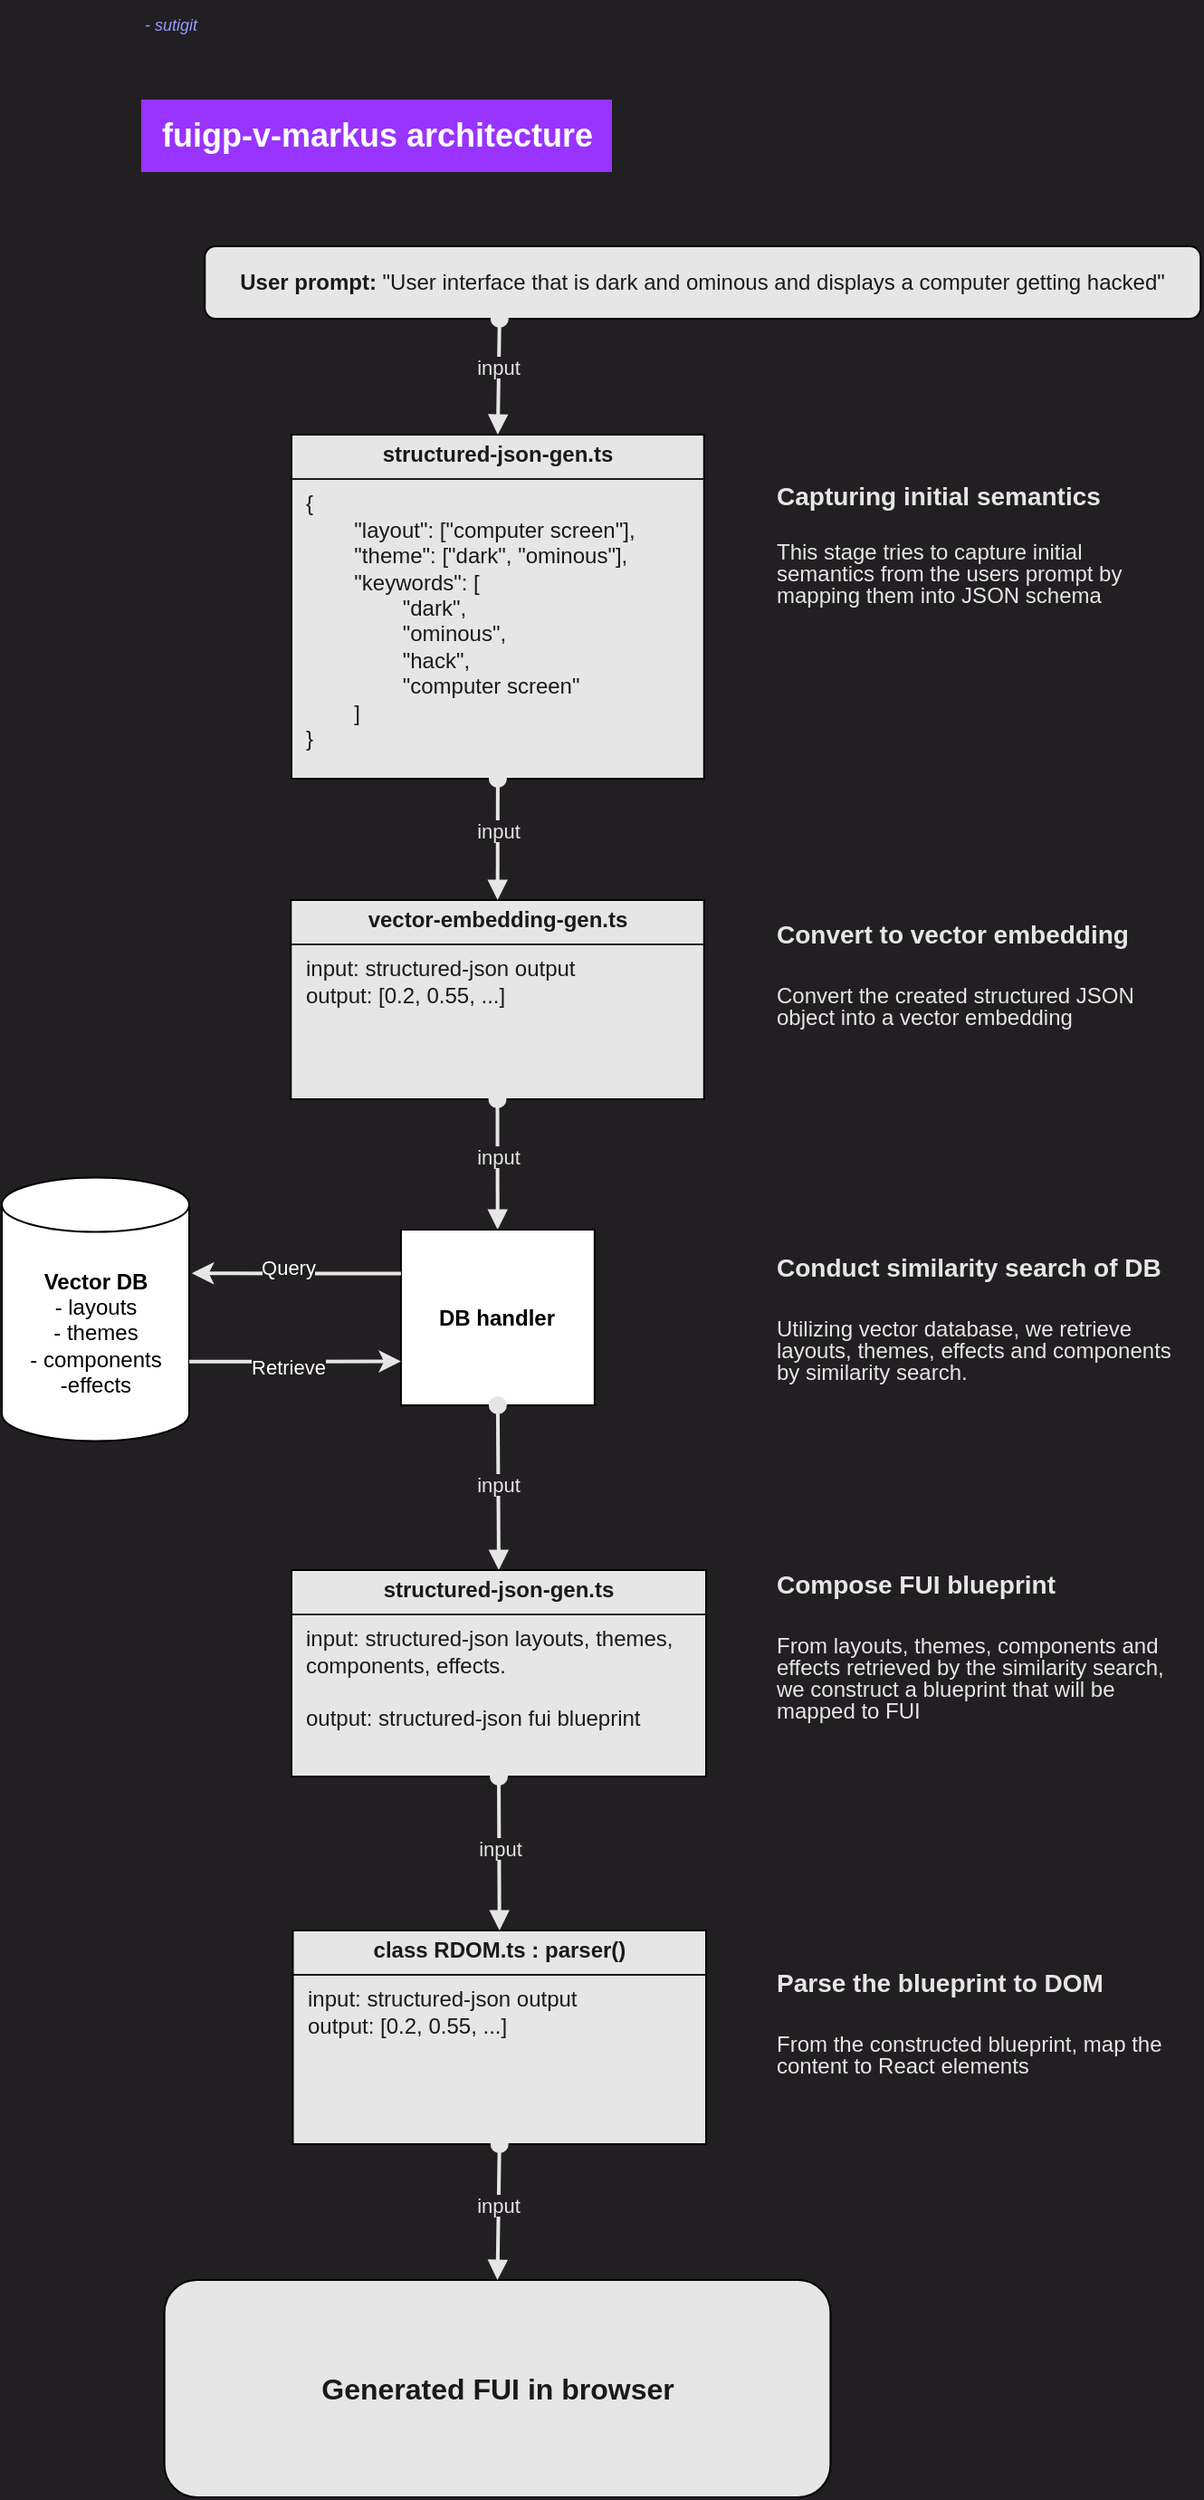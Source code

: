 <mxfile version="25.0.3">
  <diagram id="C5RBs43oDa-KdzZeNtuy" name="Page-1">
    <mxGraphModel dx="1434" dy="759" grid="0" gridSize="10" guides="1" tooltips="1" connect="1" arrows="1" fold="1" page="0" pageScale="1" pageWidth="827" pageHeight="1169" background="#221f22" math="0" shadow="0">
      <root>
        <mxCell id="WIyWlLk6GJQsqaUBKTNV-0" />
        <mxCell id="WIyWlLk6GJQsqaUBKTNV-1" parent="WIyWlLk6GJQsqaUBKTNV-0" />
        <mxCell id="a0fFAlC4vpPNby8pKLP0-17" value="&lt;b&gt;Vector DB&lt;/b&gt;&lt;div&gt;- layouts&lt;/div&gt;&lt;div&gt;- themes&lt;/div&gt;&lt;div&gt;- components&lt;/div&gt;&lt;div&gt;-effects&lt;/div&gt;" style="shape=cylinder3;whiteSpace=wrap;html=1;boundedLbl=1;backgroundOutline=1;size=15;" vertex="1" parent="WIyWlLk6GJQsqaUBKTNV-1">
          <mxGeometry x="28" y="707.25" width="103.5" height="145.5" as="geometry" />
        </mxCell>
        <mxCell id="WIyWlLk6GJQsqaUBKTNV-3" value="&lt;b&gt;User prompt:&lt;/b&gt;&amp;nbsp;&lt;span style=&quot;text-wrap-mode: nowrap;&quot;&gt;&quot;User interface that is dark and ominous and displays a computer getting hacked&quot;&lt;/span&gt;" style="rounded=1;whiteSpace=wrap;html=1;fontSize=12;glass=0;strokeWidth=1;shadow=0;align=center;fillColor=#E6E6E6;fontColor=#1A1A1A;labelBorderColor=none;" parent="WIyWlLk6GJQsqaUBKTNV-1" vertex="1">
          <mxGeometry x="140.12" y="193" width="550" height="40" as="geometry" />
        </mxCell>
        <mxCell id="WIyWlLk6GJQsqaUBKTNV-11" value="&lt;font style=&quot;font-size: 16px;&quot;&gt;&lt;b&gt;Generated FUI in browser&lt;/b&gt;&lt;/font&gt;" style="rounded=1;whiteSpace=wrap;html=1;fontSize=12;glass=0;strokeWidth=1;shadow=0;fillStyle=solid;fillColor=#E6E6E6;fontColor=#1A1A1A;" parent="WIyWlLk6GJQsqaUBKTNV-1" vertex="1">
          <mxGeometry x="117.82" y="1316" width="367.87" height="120" as="geometry" />
        </mxCell>
        <mxCell id="if9IzrzMUhtBcB4d1U0J-5" value="&lt;h1 style=&quot;margin-top: 0px; line-height: 100%;&quot;&gt;&lt;font style=&quot;line-height: 100%; font-size: 14px;&quot;&gt;Capturing initial semantics&lt;/font&gt;&lt;/h1&gt;&lt;p style=&quot;line-height: 100%;&quot;&gt;This stage tries to capture initial semantics from the users prompt by mapping them into JSON schema&amp;nbsp;&lt;/p&gt;" style="text;html=1;whiteSpace=wrap;overflow=hidden;rounded=0;fillColor=none;fontColor=#E6E6E6;labelBackgroundColor=none;spacing=12;fillStyle=solid;fontFamily=Helvetica;glass=0;shadow=0;strokeColor=none;align=left;" parent="WIyWlLk6GJQsqaUBKTNV-1" vertex="1">
          <mxGeometry x="444.12" y="299" width="220" height="130" as="geometry" />
        </mxCell>
        <mxCell id="a0fFAlC4vpPNby8pKLP0-5" value="" style="edgeStyle=orthogonalEdgeStyle;rounded=0;orthogonalLoop=1;jettySize=auto;html=1;" edge="1" parent="WIyWlLk6GJQsqaUBKTNV-1" source="Mn7JN3Po8hhhXdDn2IO8-6" target="a0fFAlC4vpPNby8pKLP0-1">
          <mxGeometry relative="1" as="geometry" />
        </mxCell>
        <mxCell id="Mn7JN3Po8hhhXdDn2IO8-6" value="&lt;p style=&quot;margin: 4px 0px 0px; text-align: center;&quot;&gt;&lt;b style=&quot;&quot;&gt;structured-json-gen.ts&lt;/b&gt;&lt;/p&gt;&lt;hr size=&quot;1&quot; style=&quot;border-style:solid;&quot;&gt;&lt;p style=&quot;margin:0px;margin-left:8px;&quot;&gt;{&lt;/p&gt;&lt;p style=&quot;margin:0px;margin-left:8px;&quot;&gt;&lt;span style=&quot;white-space: pre;&quot;&gt;&#x9;&lt;/span&gt;&quot;layout&quot;: [&quot;computer screen&quot;],&lt;br&gt;&lt;/p&gt;&lt;p style=&quot;margin:0px;margin-left:8px;&quot;&gt;&lt;span style=&quot;white-space: pre;&quot;&gt;&#x9;&lt;/span&gt;&quot;theme&quot;: [&quot;dark&quot;, &quot;ominous&quot;],&lt;br&gt;&lt;/p&gt;&lt;p style=&quot;margin:0px;margin-left:8px;&quot;&gt;&lt;span style=&quot;white-space: pre;&quot;&gt;&#x9;&lt;/span&gt;&quot;keywords&quot;: [&lt;/p&gt;&lt;p style=&quot;margin:0px;margin-left:8px;&quot;&gt;&lt;span style=&quot;white-space: pre;&quot;&gt;&#x9;&lt;/span&gt;&lt;span style=&quot;white-space: pre;&quot;&gt;&#x9;&lt;/span&gt;&quot;dark&quot;,&amp;nbsp;&lt;/p&gt;&lt;p style=&quot;margin:0px;margin-left:8px;&quot;&gt;&lt;span style=&quot;white-space: pre;&quot;&gt;&#x9;&lt;/span&gt;&lt;span style=&quot;white-space: pre;&quot;&gt;&#x9;&lt;/span&gt;&quot;ominous&quot;,&lt;/p&gt;&lt;p style=&quot;margin:0px;margin-left:8px;&quot;&gt;&amp;nbsp; &lt;span style=&quot;white-space: pre;&quot;&gt;&#x9;&lt;/span&gt;&lt;span style=&quot;white-space: pre;&quot;&gt;&#x9;&lt;/span&gt;&quot;hack&quot;,&amp;nbsp;&lt;/p&gt;&lt;p style=&quot;margin:0px;margin-left:8px;&quot;&gt;&lt;span style=&quot;white-space: pre;&quot;&gt;&#x9;&lt;/span&gt;&lt;span style=&quot;white-space: pre;&quot;&gt;&#x9;&lt;/span&gt;&quot;computer screen&quot;&lt;/p&gt;&lt;p style=&quot;margin:0px;margin-left:8px;&quot;&gt;&lt;span style=&quot;white-space: pre;&quot;&gt;&#x9;&lt;/span&gt;]&lt;br&gt;&lt;/p&gt;&lt;p style=&quot;margin:0px;margin-left:8px;&quot;&gt;}&lt;/p&gt;" style="verticalAlign=top;align=left;overflow=fill;html=1;whiteSpace=wrap;labelBackgroundColor=none;fontColor=#1A1A1A;spacing=2;spacingLeft=7;labelBorderColor=none;fillStyle=solid;fillColor=#E6E6E6;" parent="WIyWlLk6GJQsqaUBKTNV-1" vertex="1">
          <mxGeometry x="188" y="297" width="227.88" height="190" as="geometry" />
        </mxCell>
        <mxCell id="Mn7JN3Po8hhhXdDn2IO8-7" value="&lt;font style=&quot;font-size: 18px;&quot;&gt;&lt;b&gt;fuigp-v-markus architecture&lt;/b&gt;&lt;/font&gt;" style="text;html=1;align=center;verticalAlign=middle;resizable=0;points=[];autosize=1;strokeColor=none;fillColor=#9933FF;fillStyle=solid;fontColor=#FFFFFF;" parent="WIyWlLk6GJQsqaUBKTNV-1" vertex="1">
          <mxGeometry x="105" y="112" width="260" height="40" as="geometry" />
        </mxCell>
        <mxCell id="Mn7JN3Po8hhhXdDn2IO8-9" value="&lt;font style=&quot;background-color: rgb(34, 31, 34);&quot; color=&quot;#e6e6e6&quot;&gt;input&lt;/font&gt;" style="html=1;verticalAlign=bottom;startArrow=oval;startFill=1;endArrow=block;startSize=8;curved=0;rounded=0;entryX=0.5;entryY=0;entryDx=0;entryDy=0;strokeWidth=2;strokeColor=#E6E6E6;exitX=0.296;exitY=1;exitDx=0;exitDy=0;exitPerimeter=0;labelBackgroundColor=none;spacing=5;" parent="WIyWlLk6GJQsqaUBKTNV-1" source="WIyWlLk6GJQsqaUBKTNV-3" target="Mn7JN3Po8hhhXdDn2IO8-6" edge="1">
          <mxGeometry x="0.241" width="60" relative="1" as="geometry">
            <mxPoint x="261.12" y="263" as="sourcePoint" />
            <mxPoint x="441.12" y="363" as="targetPoint" />
            <mxPoint as="offset" />
          </mxGeometry>
        </mxCell>
        <mxCell id="a0fFAlC4vpPNby8pKLP0-0" value="&lt;font style=&quot;font-size: 9px;&quot;&gt;&lt;i style=&quot;&quot;&gt;- sutigit&lt;/i&gt;&lt;/font&gt;" style="text;html=1;align=left;verticalAlign=middle;resizable=0;points=[];autosize=1;strokeColor=none;fillColor=none;fontColor=#9999FF;" vertex="1" parent="WIyWlLk6GJQsqaUBKTNV-1">
          <mxGeometry x="105" y="57" width="47" height="26" as="geometry" />
        </mxCell>
        <mxCell id="a0fFAlC4vpPNby8pKLP0-1" value="&lt;p style=&quot;margin: 4px 0px 0px; text-align: center;&quot;&gt;&lt;b style=&quot;&quot;&gt;vector-embedding-gen.ts&lt;/b&gt;&lt;/p&gt;&lt;hr size=&quot;1&quot; style=&quot;border-style:solid;&quot;&gt;&lt;p style=&quot;margin: 0px 0px 0px 8px;&quot;&gt;input: structured-json output&lt;/p&gt;&lt;p style=&quot;margin: 0px 0px 0px 8px;&quot;&gt;output: [0.2, 0.55, ...]&lt;/p&gt;" style="verticalAlign=top;align=left;overflow=fill;html=1;whiteSpace=wrap;labelBackgroundColor=none;fontColor=#1A1A1A;spacing=2;spacingLeft=7;labelBorderColor=none;fillStyle=solid;fillColor=#E6E6E6;" vertex="1" parent="WIyWlLk6GJQsqaUBKTNV-1">
          <mxGeometry x="187.63" y="554" width="228.25" height="110" as="geometry" />
        </mxCell>
        <mxCell id="a0fFAlC4vpPNby8pKLP0-2" value="&lt;h1 style=&quot;margin-top: 0px; line-height: 100%;&quot;&gt;&lt;span style=&quot;font-size: 14px;&quot;&gt;Convert to vector embedding&lt;/span&gt;&lt;/h1&gt;&lt;p style=&quot;line-height: 100%;&quot;&gt;Convert the created structured JSON object into a vector embedding&amp;nbsp;&lt;/p&gt;" style="text;html=1;whiteSpace=wrap;overflow=hidden;rounded=0;fillColor=none;fontColor=#E6E6E6;labelBackgroundColor=none;spacing=12;fillStyle=solid;fontFamily=Helvetica;glass=0;shadow=0;strokeColor=none;" vertex="1" parent="WIyWlLk6GJQsqaUBKTNV-1">
          <mxGeometry x="444.12" y="541" width="231" height="110" as="geometry" />
        </mxCell>
        <mxCell id="a0fFAlC4vpPNby8pKLP0-6" value="&lt;font style=&quot;background-color: rgb(34, 31, 34);&quot; color=&quot;#e6e6e6&quot;&gt;input&lt;/font&gt;" style="html=1;verticalAlign=bottom;startArrow=oval;startFill=1;endArrow=block;startSize=8;curved=0;rounded=0;strokeWidth=2;strokeColor=#E6E6E6;exitX=0.5;exitY=1;exitDx=0;exitDy=0;labelBackgroundColor=none;spacing=5;" edge="1" parent="WIyWlLk6GJQsqaUBKTNV-1" source="Mn7JN3Po8hhhXdDn2IO8-6" target="a0fFAlC4vpPNby8pKLP0-1">
          <mxGeometry x="0.241" width="60" relative="1" as="geometry">
            <mxPoint x="316.24" y="230" as="sourcePoint" />
            <mxPoint x="315.24" y="309" as="targetPoint" />
            <mxPoint as="offset" />
          </mxGeometry>
        </mxCell>
        <mxCell id="a0fFAlC4vpPNby8pKLP0-7" value="&lt;h1 style=&quot;margin-top: 0px; line-height: 100%;&quot;&gt;&lt;span style=&quot;font-size: 14px;&quot;&gt;Conduct similarity search of DB&lt;/span&gt;&lt;/h1&gt;&lt;p style=&quot;line-height: 100%;&quot;&gt;Utilizing vector database, we retrieve layouts, themes, effects and components by similarity search.&lt;/p&gt;" style="text;html=1;whiteSpace=wrap;overflow=hidden;rounded=0;fillColor=none;fontColor=#E6E6E6;labelBackgroundColor=none;spacing=12;fillStyle=solid;fontFamily=Helvetica;glass=0;shadow=0;strokeColor=none;" vertex="1" parent="WIyWlLk6GJQsqaUBKTNV-1">
          <mxGeometry x="444.12" y="725" width="242.88" height="110" as="geometry" />
        </mxCell>
        <mxCell id="a0fFAlC4vpPNby8pKLP0-16" value="&lt;font style=&quot;background-color: rgb(34, 31, 34);&quot; color=&quot;#e6e6e6&quot;&gt;input&lt;/font&gt;" style="html=1;verticalAlign=bottom;startArrow=oval;startFill=1;endArrow=block;startSize=8;curved=0;rounded=0;strokeWidth=2;strokeColor=#E6E6E6;exitX=0.5;exitY=1;exitDx=0;exitDy=0;labelBackgroundColor=none;spacing=5;" edge="1" parent="WIyWlLk6GJQsqaUBKTNV-1" source="a0fFAlC4vpPNby8pKLP0-1" target="a0fFAlC4vpPNby8pKLP0-27">
          <mxGeometry x="0.241" width="60" relative="1" as="geometry">
            <mxPoint x="312" y="497" as="sourcePoint" />
            <mxPoint x="300.94" y="743.25" as="targetPoint" />
            <mxPoint as="offset" />
          </mxGeometry>
        </mxCell>
        <mxCell id="a0fFAlC4vpPNby8pKLP0-26" value="&lt;h1 style=&quot;margin-top: 0px; line-height: 100%;&quot;&gt;&lt;span style=&quot;font-size: 14px;&quot;&gt;Compose FUI blueprint&lt;/span&gt;&lt;/h1&gt;&lt;p style=&quot;line-height: 100%;&quot;&gt;From layouts, themes, components and effects retrieved by the similarity search, we construct a blueprint that will be mapped to FUI&lt;/p&gt;" style="text;html=1;whiteSpace=wrap;overflow=hidden;rounded=0;fillColor=none;fontColor=#E6E6E6;labelBackgroundColor=none;spacing=12;fillStyle=solid;fontFamily=Helvetica;glass=0;shadow=0;strokeColor=none;" vertex="1" parent="WIyWlLk6GJQsqaUBKTNV-1">
          <mxGeometry x="444.12" y="900" width="242.88" height="144" as="geometry" />
        </mxCell>
        <mxCell id="a0fFAlC4vpPNby8pKLP0-27" value="&lt;b&gt;DB handler&lt;/b&gt;" style="rounded=0;whiteSpace=wrap;html=1;" vertex="1" parent="WIyWlLk6GJQsqaUBKTNV-1">
          <mxGeometry x="248.47" y="736" width="106.94" height="97" as="geometry" />
        </mxCell>
        <mxCell id="a0fFAlC4vpPNby8pKLP0-30" style="edgeStyle=orthogonalEdgeStyle;rounded=0;orthogonalLoop=1;jettySize=auto;html=1;exitX=0;exitY=0.25;exitDx=0;exitDy=0;entryX=1.014;entryY=0.363;entryDx=0;entryDy=0;entryPerimeter=0;strokeColor=#E6E6E6;strokeWidth=2;" edge="1" parent="WIyWlLk6GJQsqaUBKTNV-1" source="a0fFAlC4vpPNby8pKLP0-27" target="a0fFAlC4vpPNby8pKLP0-17">
          <mxGeometry relative="1" as="geometry" />
        </mxCell>
        <mxCell id="a0fFAlC4vpPNby8pKLP0-33" value="Query" style="edgeLabel;html=1;align=center;verticalAlign=middle;resizable=0;points=[];fontColor=#FFFFFF;labelBackgroundColor=#221F22;spacing=7;" vertex="1" connectable="0" parent="a0fFAlC4vpPNby8pKLP0-30">
          <mxGeometry x="0.078" y="-3" relative="1" as="geometry">
            <mxPoint as="offset" />
          </mxGeometry>
        </mxCell>
        <mxCell id="a0fFAlC4vpPNby8pKLP0-31" style="edgeStyle=orthogonalEdgeStyle;rounded=0;orthogonalLoop=1;jettySize=auto;html=1;strokeColor=#E6E6E6;strokeWidth=2;exitX=1;exitY=0;exitDx=0;exitDy=101.625;exitPerimeter=0;entryX=0;entryY=0.75;entryDx=0;entryDy=0;" edge="1" parent="WIyWlLk6GJQsqaUBKTNV-1" source="a0fFAlC4vpPNby8pKLP0-17" target="a0fFAlC4vpPNby8pKLP0-27">
          <mxGeometry relative="1" as="geometry">
            <mxPoint x="180" y="804" as="sourcePoint" />
            <mxPoint x="220" y="834" as="targetPoint" />
          </mxGeometry>
        </mxCell>
        <mxCell id="a0fFAlC4vpPNby8pKLP0-34" value="Retrieve" style="edgeLabel;html=1;align=center;verticalAlign=middle;resizable=0;points=[];labelBackgroundColor=#221F22;fontColor=#FFFFFF;" vertex="1" connectable="0" parent="a0fFAlC4vpPNby8pKLP0-31">
          <mxGeometry x="-0.069" y="-3" relative="1" as="geometry">
            <mxPoint as="offset" />
          </mxGeometry>
        </mxCell>
        <mxCell id="a0fFAlC4vpPNby8pKLP0-36" value="&lt;p style=&quot;margin: 4px 0px 0px; text-align: center;&quot;&gt;&lt;b style=&quot;&quot;&gt;class RDOM.ts : parser()&lt;/b&gt;&lt;/p&gt;&lt;hr size=&quot;1&quot; style=&quot;border-style:solid;&quot;&gt;&lt;p style=&quot;margin: 0px 0px 0px 8px;&quot;&gt;input: structured-json output&lt;/p&gt;&lt;p style=&quot;margin: 0px 0px 0px 8px;&quot;&gt;output: [0.2, 0.55, ...]&lt;/p&gt;" style="verticalAlign=top;align=left;overflow=fill;html=1;whiteSpace=wrap;labelBackgroundColor=none;fontColor=#1A1A1A;spacing=2;spacingLeft=7;labelBorderColor=none;fillStyle=solid;fillColor=#E6E6E6;" vertex="1" parent="WIyWlLk6GJQsqaUBKTNV-1">
          <mxGeometry x="188.75" y="1123" width="228.25" height="118" as="geometry" />
        </mxCell>
        <mxCell id="a0fFAlC4vpPNby8pKLP0-37" value="&lt;font style=&quot;background-color: rgb(34, 31, 34);&quot; color=&quot;#e6e6e6&quot;&gt;input&lt;/font&gt;" style="html=1;verticalAlign=bottom;startArrow=oval;startFill=1;endArrow=block;startSize=8;curved=0;rounded=0;strokeWidth=2;strokeColor=#E6E6E6;exitX=0.5;exitY=1;exitDx=0;exitDy=0;labelBackgroundColor=none;spacing=5;entryX=0.5;entryY=0;entryDx=0;entryDy=0;" edge="1" parent="WIyWlLk6GJQsqaUBKTNV-1" source="a0fFAlC4vpPNby8pKLP0-27" target="a0fFAlC4vpPNby8pKLP0-38">
          <mxGeometry x="0.241" width="60" relative="1" as="geometry">
            <mxPoint x="312" y="674" as="sourcePoint" />
            <mxPoint x="352" y="884" as="targetPoint" />
            <mxPoint as="offset" />
          </mxGeometry>
        </mxCell>
        <mxCell id="a0fFAlC4vpPNby8pKLP0-38" value="&lt;p style=&quot;margin: 4px 0px 0px; text-align: center;&quot;&gt;&lt;b&gt;structured-json-gen.ts&lt;/b&gt;&lt;/p&gt;&lt;hr size=&quot;1&quot; style=&quot;border-style:solid;&quot;&gt;&lt;p style=&quot;margin: 0px 0px 0px 8px;&quot;&gt;input: structured-json layouts, themes, components, effects.&lt;/p&gt;&lt;p style=&quot;margin: 0px 0px 0px 8px;&quot;&gt;&lt;br&gt;&lt;/p&gt;&lt;p style=&quot;margin: 0px 0px 0px 8px;&quot;&gt;output: structured-json fui blueprint&lt;/p&gt;" style="verticalAlign=top;align=left;overflow=fill;html=1;whiteSpace=wrap;labelBackgroundColor=none;fontColor=#1A1A1A;spacing=2;spacingLeft=7;labelBorderColor=none;fillStyle=solid;fillColor=#E6E6E6;" vertex="1" parent="WIyWlLk6GJQsqaUBKTNV-1">
          <mxGeometry x="188" y="924" width="229" height="114" as="geometry" />
        </mxCell>
        <mxCell id="a0fFAlC4vpPNby8pKLP0-39" value="&lt;font style=&quot;background-color: rgb(34, 31, 34);&quot; color=&quot;#e6e6e6&quot;&gt;input&lt;/font&gt;" style="html=1;verticalAlign=bottom;startArrow=oval;startFill=1;endArrow=block;startSize=8;curved=0;rounded=0;strokeWidth=2;strokeColor=#E6E6E6;exitX=0.5;exitY=1;exitDx=0;exitDy=0;labelBackgroundColor=none;spacing=5;entryX=0.5;entryY=0;entryDx=0;entryDy=0;" edge="1" parent="WIyWlLk6GJQsqaUBKTNV-1" source="a0fFAlC4vpPNby8pKLP0-38" target="a0fFAlC4vpPNby8pKLP0-36">
          <mxGeometry x="0.241" width="60" relative="1" as="geometry">
            <mxPoint x="294" y="1051" as="sourcePoint" />
            <mxPoint x="295" y="1142" as="targetPoint" />
            <mxPoint as="offset" />
          </mxGeometry>
        </mxCell>
        <mxCell id="a0fFAlC4vpPNby8pKLP0-40" value="&lt;h1 style=&quot;margin-top: 0px; line-height: 100%;&quot;&gt;&lt;span style=&quot;font-size: 14px;&quot;&gt;Parse the blueprint to DOM&lt;/span&gt;&lt;/h1&gt;&lt;p style=&quot;line-height: 100%;&quot;&gt;From the constructed blueprint, map the content to React elements&lt;/p&gt;" style="text;html=1;whiteSpace=wrap;overflow=hidden;rounded=0;fillColor=none;fontColor=#E6E6E6;labelBackgroundColor=none;spacing=12;fillStyle=solid;fontFamily=Helvetica;glass=0;shadow=0;strokeColor=none;" vertex="1" parent="WIyWlLk6GJQsqaUBKTNV-1">
          <mxGeometry x="444.12" y="1120" width="242.88" height="119" as="geometry" />
        </mxCell>
        <mxCell id="a0fFAlC4vpPNby8pKLP0-41" value="&lt;font style=&quot;background-color: rgb(34, 31, 34);&quot; color=&quot;#e6e6e6&quot;&gt;input&lt;/font&gt;" style="html=1;verticalAlign=bottom;startArrow=oval;startFill=1;endArrow=block;startSize=8;curved=0;rounded=0;strokeWidth=2;strokeColor=#E6E6E6;exitX=0.5;exitY=1;exitDx=0;exitDy=0;labelBackgroundColor=none;spacing=5;entryX=0.5;entryY=0;entryDx=0;entryDy=0;" edge="1" parent="WIyWlLk6GJQsqaUBKTNV-1" source="a0fFAlC4vpPNby8pKLP0-36" target="WIyWlLk6GJQsqaUBKTNV-11">
          <mxGeometry x="0.241" width="60" relative="1" as="geometry">
            <mxPoint x="313" y="1048" as="sourcePoint" />
            <mxPoint x="313" y="1133" as="targetPoint" />
            <mxPoint as="offset" />
          </mxGeometry>
        </mxCell>
      </root>
    </mxGraphModel>
  </diagram>
</mxfile>

